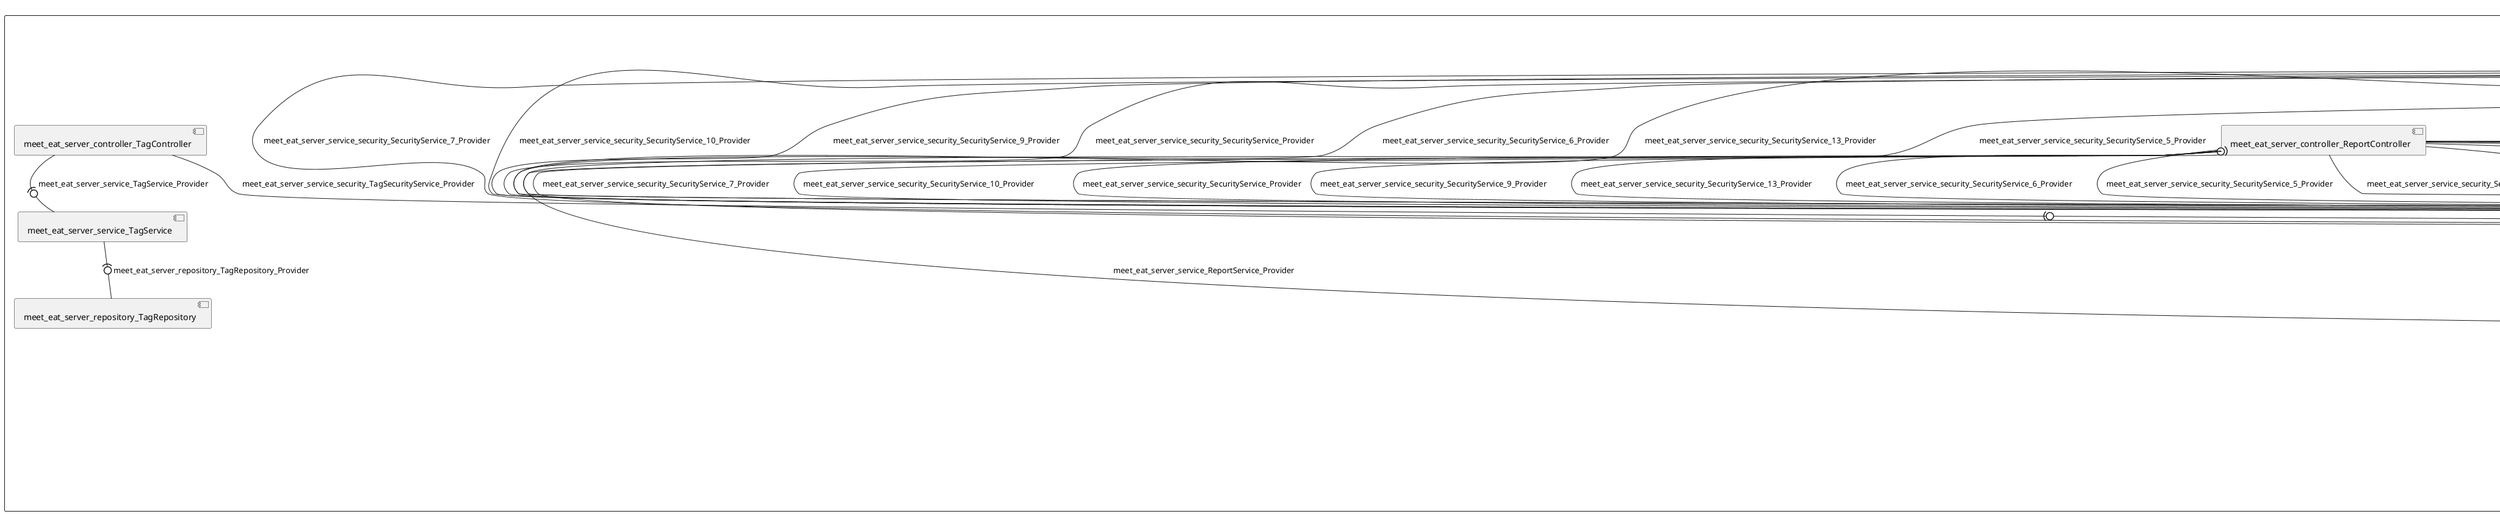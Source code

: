 @startuml
skinparam fixCircleLabelOverlapping true
skinparam componentStyle uml2
rectangle System {
[meet_eat_server_controller_BookmarkController] [[meet-eat-meet-eat-server.repository#_Ov1sCrRDEe-gbKvI1sGXyw]]
[meet_eat_server_controller_OfferController] [[meet-eat-meet-eat-server.repository#_Ov1sCrRDEe-gbKvI1sGXyw]]
[meet_eat_server_controller_ParticipationController] [[meet-eat-meet-eat-server.repository#_Ov1sCrRDEe-gbKvI1sGXyw]]
[meet_eat_server_controller_RatingController] [[meet-eat-meet-eat-server.repository#_Ov1sCrRDEe-gbKvI1sGXyw]]
[meet_eat_server_controller_ReportController] [[meet-eat-meet-eat-server.repository#_Ov1sCrRDEe-gbKvI1sGXyw]]
[meet_eat_server_controller_SubscriptionController] [[meet-eat-meet-eat-server.repository#_Ov1sCrRDEe-gbKvI1sGXyw]]
[meet_eat_server_controller_TagController] [[meet-eat-meet-eat-server.repository#_Ov1sCrRDEe-gbKvI1sGXyw]]
[meet_eat_server_controller_TokenController] [[meet-eat-meet-eat-server.repository#_Ov1sCrRDEe-gbKvI1sGXyw]]
[meet_eat_server_controller_UserController] [[meet-eat-meet-eat-server.repository#_Ov1sCrRDEe-gbKvI1sGXyw]]
[meet_eat_server_repository_BookmarkRepository] [[meet-eat-meet-eat-server.repository#_Ov1sCrRDEe-gbKvI1sGXyw]]
[meet_eat_server_repository_OfferRepository] [[meet-eat-meet-eat-server.repository#_Ov1sCrRDEe-gbKvI1sGXyw]]
[meet_eat_server_repository_ParticipationRepository] [[meet-eat-meet-eat-server.repository#_Ov1sCrRDEe-gbKvI1sGXyw]]
[meet_eat_server_repository_RatingRepository] [[meet-eat-meet-eat-server.repository#_Ov1sCrRDEe-gbKvI1sGXyw]]
[meet_eat_server_repository_ReportRepository] [[meet-eat-meet-eat-server.repository#_Ov1sCrRDEe-gbKvI1sGXyw]]
[meet_eat_server_repository_SubscriptionRepository] [[meet-eat-meet-eat-server.repository#_Ov1sCrRDEe-gbKvI1sGXyw]]
[meet_eat_server_repository_TagRepository] [[meet-eat-meet-eat-server.repository#_Ov1sCrRDEe-gbKvI1sGXyw]]
[meet_eat_server_repository_TokenRepository] [[meet-eat-meet-eat-server.repository#_Ov1sCrRDEe-gbKvI1sGXyw]]
[meet_eat_server_repository_UserRepository] [[meet-eat-meet-eat-server.repository#_Ov1sCrRDEe-gbKvI1sGXyw]]
[meet_eat_server_service_BookmarkService] [[meet-eat-meet-eat-server.repository#_Ov1sCrRDEe-gbKvI1sGXyw]]
[meet_eat_server_service_EmailService] [[meet-eat-meet-eat-server.repository#_Ov1sCrRDEe-gbKvI1sGXyw]]
[meet_eat_server_service_JavaMailSender_Provider] [[meet-eat-meet-eat-server.repository#_Ov1sCrRDEe-gbKvI1sGXyw]]
[meet_eat_server_service_OfferService] [[meet-eat-meet-eat-server.repository#_Ov1sCrRDEe-gbKvI1sGXyw]]
[meet_eat_server_service_ParticipationService] [[meet-eat-meet-eat-server.repository#_Ov1sCrRDEe-gbKvI1sGXyw]]
[meet_eat_server_service_RatingService] [[meet-eat-meet-eat-server.repository#_Ov1sCrRDEe-gbKvI1sGXyw]]
[meet_eat_server_service_ReportService] [[meet-eat-meet-eat-server.repository#_Ov1sCrRDEe-gbKvI1sGXyw]]
[meet_eat_server_service_SubscriptionService] [[meet-eat-meet-eat-server.repository#_Ov1sCrRDEe-gbKvI1sGXyw]]
[meet_eat_server_service_TagService] [[meet-eat-meet-eat-server.repository#_Ov1sCrRDEe-gbKvI1sGXyw]]
[meet_eat_server_service_TokenService] [[meet-eat-meet-eat-server.repository#_Ov1sCrRDEe-gbKvI1sGXyw]]
[meet_eat_server_service_UserService] [[meet-eat-meet-eat-server.repository#_Ov1sCrRDEe-gbKvI1sGXyw]]
[meet_eat_server_service_security_BookmarkSecurityService] [[meet-eat-meet-eat-server.repository#_Ov1sCrRDEe-gbKvI1sGXyw]]
[meet_eat_server_service_security_OfferSecurityService] [[meet-eat-meet-eat-server.repository#_Ov1sCrRDEe-gbKvI1sGXyw]]
[meet_eat_server_service_security_ParticipationSecurityService] [[meet-eat-meet-eat-server.repository#_Ov1sCrRDEe-gbKvI1sGXyw]]
[meet_eat_server_service_security_RatingSecurityService] [[meet-eat-meet-eat-server.repository#_Ov1sCrRDEe-gbKvI1sGXyw]]
[meet_eat_server_service_security_ReportSecurityService] [[meet-eat-meet-eat-server.repository#_Ov1sCrRDEe-gbKvI1sGXyw]]
[meet_eat_server_service_security_SecurityService_11_Provider] [[meet-eat-meet-eat-server.repository#_Ov1sCrRDEe-gbKvI1sGXyw]]
[meet_eat_server_service_security_SecurityService_12_Provider] [[meet-eat-meet-eat-server.repository#_Ov1sCrRDEe-gbKvI1sGXyw]]
[meet_eat_server_service_security_SecurityService_14_Provider] [[meet-eat-meet-eat-server.repository#_Ov1sCrRDEe-gbKvI1sGXyw]]
[meet_eat_server_service_security_SecurityService_4_Provider] [[meet-eat-meet-eat-server.repository#_Ov1sCrRDEe-gbKvI1sGXyw]]
[meet_eat_server_service_security_SecurityService_5_Provider] [[meet-eat-meet-eat-server.repository#_Ov1sCrRDEe-gbKvI1sGXyw]]
[meet_eat_server_service_security_SubscriptionSecurityService] [[meet-eat-meet-eat-server.repository#_Ov1sCrRDEe-gbKvI1sGXyw]]
[meet_eat_server_service_security_TagSecurityService] [[meet-eat-meet-eat-server.repository#_Ov1sCrRDEe-gbKvI1sGXyw]]
[meet_eat_server_service_security_TokenSecurityService] [[meet-eat-meet-eat-server.repository#_Ov1sCrRDEe-gbKvI1sGXyw]]
[meet_eat_server_service_security_UserSecurityService] [[meet-eat-meet-eat-server.repository#_Ov1sCrRDEe-gbKvI1sGXyw]]
[meet_eat_server_service_BookmarkService] -(0- [meet_eat_server_repository_BookmarkRepository] : meet_eat_server_repository_BookmarkRepository_Provider
[meet_eat_server_service_OfferService] -(0- [meet_eat_server_repository_OfferRepository] : meet_eat_server_repository_OfferRepository_Provider
[meet_eat_server_service_ParticipationService] -(0- [meet_eat_server_repository_ParticipationRepository] : meet_eat_server_repository_ParticipationRepository_Provider
[meet_eat_server_service_RatingService] -(0- [meet_eat_server_repository_RatingRepository] : meet_eat_server_repository_RatingRepository_Provider
[meet_eat_server_service_ReportService] -(0- [meet_eat_server_repository_ReportRepository] : meet_eat_server_repository_ReportRepository_Provider
[meet_eat_server_service_SubscriptionService] -(0- [meet_eat_server_repository_SubscriptionRepository] : meet_eat_server_repository_SubscriptionRepository_Provider
[meet_eat_server_service_TagService] -(0- [meet_eat_server_repository_TagRepository] : meet_eat_server_repository_TagRepository_Provider
[meet_eat_server_service_TokenService] -(0- [meet_eat_server_repository_TokenRepository] : meet_eat_server_repository_TokenRepository_Provider
[meet_eat_server_service_UserService] -(0- [meet_eat_server_repository_UserRepository] : meet_eat_server_repository_UserRepository_Provider
[meet_eat_server_controller_BookmarkController] -(0- [meet_eat_server_service_BookmarkService] : meet_eat_server_service_BookmarkService_Provider
[meet_eat_server_service_OfferService] -(0- [meet_eat_server_service_BookmarkService] : meet_eat_server_service_BookmarkService_Provider
[meet_eat_server_service_UserService] -(0- [meet_eat_server_service_BookmarkService] : meet_eat_server_service_BookmarkService_Provider
[meet_eat_server_service_UserService] -(0- [meet_eat_server_service_EmailService] : meet_eat_server_service_EmailService_Provider
[meet_eat_server_service_EmailService] -(0- [meet_eat_server_service_JavaMailSender_Provider] : meet_eat_server_service_JavaMailSender_Provider
[meet_eat_server_controller_OfferController] -(0- [meet_eat_server_service_OfferService] : meet_eat_server_service_OfferService_Provider
[meet_eat_server_service_UserService] -(0- [meet_eat_server_service_OfferService] : meet_eat_server_service_OfferService_Provider
[meet_eat_server_service_ParticipationService] -(0- [meet_eat_server_service_OfferService] : meet_eat_server_service_OfferService_Provider
[meet_eat_server_service_UserService] -(0- [meet_eat_server_service_ParticipationService] : meet_eat_server_service_ParticipationService_Provider
[meet_eat_server_controller_ParticipationController] -(0- [meet_eat_server_service_ParticipationService] : meet_eat_server_service_ParticipationService_Provider
[meet_eat_server_service_OfferService] -(0- [meet_eat_server_service_ParticipationService] : meet_eat_server_service_ParticipationService_Provider
[meet_eat_server_service_OfferService] -(0- [meet_eat_server_service_RatingService] : meet_eat_server_service_RatingService_Provider
[meet_eat_server_service_UserService] -(0- [meet_eat_server_service_RatingService] : meet_eat_server_service_RatingService_Provider
[meet_eat_server_controller_RatingController] -(0- [meet_eat_server_service_RatingService] : meet_eat_server_service_RatingService_Provider
[meet_eat_server_controller_ReportController] -(0- [meet_eat_server_service_ReportService] : meet_eat_server_service_ReportService_Provider
[meet_eat_server_service_UserService] -(0- [meet_eat_server_service_ReportService] : meet_eat_server_service_ReportService_Provider
[meet_eat_server_service_OfferService] -(0- [meet_eat_server_service_ReportService] : meet_eat_server_service_ReportService_Provider
[meet_eat_server_service_OfferService] -(0- [meet_eat_server_service_SubscriptionService] : meet_eat_server_service_SubscriptionService_Provider
[meet_eat_server_controller_SubscriptionController] -(0- [meet_eat_server_service_SubscriptionService] : meet_eat_server_service_SubscriptionService_Provider
[meet_eat_server_service_UserService] -(0- [meet_eat_server_service_SubscriptionService] : meet_eat_server_service_SubscriptionService_Provider
[meet_eat_server_controller_TagController] -(0- [meet_eat_server_service_TagService] : meet_eat_server_service_TagService_Provider
[meet_eat_server_service_security_TagSecurityService] -(0- [meet_eat_server_service_TokenService] : meet_eat_server_service_TokenService_Provider
[meet_eat_server_service_security_RatingSecurityService] -(0- [meet_eat_server_service_TokenService] : meet_eat_server_service_TokenService_Provider
[meet_eat_server_service_security_TokenSecurityService] -(0- [meet_eat_server_service_TokenService] : meet_eat_server_service_TokenService_Provider
[meet_eat_server_service_security_UserSecurityService] -(0- [meet_eat_server_service_TokenService] : meet_eat_server_service_TokenService_Provider
[meet_eat_server_service_UserService] -(0- [meet_eat_server_service_TokenService] : meet_eat_server_service_TokenService_Provider
[meet_eat_server_controller_TokenController] -(0- [meet_eat_server_service_TokenService] : meet_eat_server_service_TokenService_Provider
[meet_eat_server_service_security_BookmarkSecurityService] -(0- [meet_eat_server_service_TokenService] : meet_eat_server_service_TokenService_Provider
[meet_eat_server_service_security_SubscriptionSecurityService] -(0- [meet_eat_server_service_TokenService] : meet_eat_server_service_TokenService_Provider
[meet_eat_server_service_security_OfferSecurityService] -(0- [meet_eat_server_service_TokenService] : meet_eat_server_service_TokenService_Provider
[meet_eat_server_service_security_ReportSecurityService] -(0- [meet_eat_server_service_TokenService] : meet_eat_server_service_TokenService_Provider
[meet_eat_server_service_security_ParticipationSecurityService] -(0- [meet_eat_server_service_TokenService] : meet_eat_server_service_TokenService_Provider
[meet_eat_server_controller_UserController] -(0- [meet_eat_server_service_UserService] : meet_eat_server_service_UserService_Provider
[meet_eat_server_service_OfferService] -(0- [meet_eat_server_service_UserService] : meet_eat_server_service_UserService_Provider
[meet_eat_server_service_BookmarkService] -(0- [meet_eat_server_service_UserService] : meet_eat_server_service_UserService_Provider
[meet_eat_server_service_SubscriptionService] -(0- [meet_eat_server_service_UserService] : meet_eat_server_service_UserService_Provider
[meet_eat_server_service_RatingService] -(0- [meet_eat_server_service_UserService] : meet_eat_server_service_UserService_Provider
[meet_eat_server_service_TokenService] -(0- [meet_eat_server_service_UserService] : meet_eat_server_service_UserService_Provider
[meet_eat_server_controller_OfferController] -(0- [meet_eat_server_service_security_OfferSecurityService] : meet_eat_server_service_security_OfferSecurityService_Provider
[meet_eat_server_controller_ReportController] -(0- [meet_eat_server_service_security_SubscriptionSecurityService] : meet_eat_server_service_security_SecurityService_10_Provider
[meet_eat_server_controller_SubscriptionController] -(0- [meet_eat_server_service_security_SubscriptionSecurityService] : meet_eat_server_service_security_SecurityService_10_Provider
[meet_eat_server_controller_ParticipationController] -(0- [meet_eat_server_service_security_SubscriptionSecurityService] : meet_eat_server_service_security_SecurityService_10_Provider
[meet_eat_server_controller_RatingController] -(0- [meet_eat_server_service_security_SubscriptionSecurityService] : meet_eat_server_service_security_SecurityService_10_Provider
[meet_eat_server_controller_BookmarkController] -(0- [meet_eat_server_service_security_SubscriptionSecurityService] : meet_eat_server_service_security_SecurityService_10_Provider
[meet_eat_server_controller_ParticipationController] -(0- [meet_eat_server_service_security_SecurityService_11_Provider] : meet_eat_server_service_security_SecurityService_11_Provider
[meet_eat_server_controller_ReportController] -(0- [meet_eat_server_service_security_SecurityService_11_Provider] : meet_eat_server_service_security_SecurityService_11_Provider
[meet_eat_server_controller_SubscriptionController] -(0- [meet_eat_server_service_security_SecurityService_11_Provider] : meet_eat_server_service_security_SecurityService_11_Provider
[meet_eat_server_controller_BookmarkController] -(0- [meet_eat_server_service_security_SecurityService_11_Provider] : meet_eat_server_service_security_SecurityService_11_Provider
[meet_eat_server_controller_RatingController] -(0- [meet_eat_server_service_security_SecurityService_11_Provider] : meet_eat_server_service_security_SecurityService_11_Provider
[meet_eat_server_controller_ParticipationController] -(0- [meet_eat_server_service_security_SecurityService_12_Provider] : meet_eat_server_service_security_SecurityService_12_Provider
[meet_eat_server_controller_SubscriptionController] -(0- [meet_eat_server_service_security_SecurityService_12_Provider] : meet_eat_server_service_security_SecurityService_12_Provider
[meet_eat_server_controller_BookmarkController] -(0- [meet_eat_server_service_security_SecurityService_12_Provider] : meet_eat_server_service_security_SecurityService_12_Provider
[meet_eat_server_controller_RatingController] -(0- [meet_eat_server_service_security_SecurityService_12_Provider] : meet_eat_server_service_security_SecurityService_12_Provider
[meet_eat_server_controller_ReportController] -(0- [meet_eat_server_service_security_SecurityService_12_Provider] : meet_eat_server_service_security_SecurityService_12_Provider
[meet_eat_server_controller_BookmarkController] -(0- [meet_eat_server_service_security_BookmarkSecurityService] : meet_eat_server_service_security_SecurityService_13_Provider
[meet_eat_server_controller_ParticipationController] -(0- [meet_eat_server_service_security_BookmarkSecurityService] : meet_eat_server_service_security_SecurityService_13_Provider
[meet_eat_server_controller_SubscriptionController] -(0- [meet_eat_server_service_security_BookmarkSecurityService] : meet_eat_server_service_security_SecurityService_13_Provider
[meet_eat_server_controller_RatingController] -(0- [meet_eat_server_service_security_BookmarkSecurityService] : meet_eat_server_service_security_SecurityService_13_Provider
[meet_eat_server_controller_ReportController] -(0- [meet_eat_server_service_security_BookmarkSecurityService] : meet_eat_server_service_security_SecurityService_13_Provider
[meet_eat_server_controller_ReportController] -(0- [meet_eat_server_service_security_SecurityService_14_Provider] : meet_eat_server_service_security_SecurityService_14_Provider
[meet_eat_server_controller_BookmarkController] -(0- [meet_eat_server_service_security_SecurityService_14_Provider] : meet_eat_server_service_security_SecurityService_14_Provider
[meet_eat_server_controller_RatingController] -(0- [meet_eat_server_service_security_SecurityService_14_Provider] : meet_eat_server_service_security_SecurityService_14_Provider
[meet_eat_server_controller_SubscriptionController] -(0- [meet_eat_server_service_security_SecurityService_14_Provider] : meet_eat_server_service_security_SecurityService_14_Provider
[meet_eat_server_controller_ParticipationController] -(0- [meet_eat_server_service_security_SecurityService_14_Provider] : meet_eat_server_service_security_SecurityService_14_Provider
[meet_eat_server_controller_ReportController] -(0- [meet_eat_server_service_security_TokenSecurityService] : meet_eat_server_service_security_SecurityService_2_Provider
[meet_eat_server_controller_RatingController] -(0- [meet_eat_server_service_security_TokenSecurityService] : meet_eat_server_service_security_SecurityService_2_Provider
[meet_eat_server_controller_SubscriptionController] -(0- [meet_eat_server_service_security_TokenSecurityService] : meet_eat_server_service_security_SecurityService_2_Provider
[meet_eat_server_controller_BookmarkController] -(0- [meet_eat_server_service_security_TokenSecurityService] : meet_eat_server_service_security_SecurityService_2_Provider
[meet_eat_server_controller_ParticipationController] -(0- [meet_eat_server_service_security_TokenSecurityService] : meet_eat_server_service_security_SecurityService_2_Provider
[meet_eat_server_controller_ParticipationController] -(0- [meet_eat_server_service_security_ParticipationSecurityService] : meet_eat_server_service_security_SecurityService_3_Provider
[meet_eat_server_controller_BookmarkController] -(0- [meet_eat_server_service_security_ParticipationSecurityService] : meet_eat_server_service_security_SecurityService_3_Provider
[meet_eat_server_controller_SubscriptionController] -(0- [meet_eat_server_service_security_ParticipationSecurityService] : meet_eat_server_service_security_SecurityService_3_Provider
[meet_eat_server_controller_RatingController] -(0- [meet_eat_server_service_security_ParticipationSecurityService] : meet_eat_server_service_security_SecurityService_3_Provider
[meet_eat_server_controller_ReportController] -(0- [meet_eat_server_service_security_ParticipationSecurityService] : meet_eat_server_service_security_SecurityService_3_Provider
[meet_eat_server_controller_RatingController] -(0- [meet_eat_server_service_security_SecurityService_4_Provider] : meet_eat_server_service_security_SecurityService_4_Provider
[meet_eat_server_controller_ParticipationController] -(0- [meet_eat_server_service_security_SecurityService_4_Provider] : meet_eat_server_service_security_SecurityService_4_Provider
[meet_eat_server_controller_ReportController] -(0- [meet_eat_server_service_security_SecurityService_4_Provider] : meet_eat_server_service_security_SecurityService_4_Provider
[meet_eat_server_controller_SubscriptionController] -(0- [meet_eat_server_service_security_SecurityService_4_Provider] : meet_eat_server_service_security_SecurityService_4_Provider
[meet_eat_server_controller_BookmarkController] -(0- [meet_eat_server_service_security_SecurityService_4_Provider] : meet_eat_server_service_security_SecurityService_4_Provider
[meet_eat_server_controller_ReportController] -(0- [meet_eat_server_service_security_SecurityService_5_Provider] : meet_eat_server_service_security_SecurityService_5_Provider
[meet_eat_server_controller_BookmarkController] -(0- [meet_eat_server_service_security_SecurityService_5_Provider] : meet_eat_server_service_security_SecurityService_5_Provider
[meet_eat_server_controller_RatingController] -(0- [meet_eat_server_service_security_SecurityService_5_Provider] : meet_eat_server_service_security_SecurityService_5_Provider
[meet_eat_server_controller_SubscriptionController] -(0- [meet_eat_server_service_security_SecurityService_5_Provider] : meet_eat_server_service_security_SecurityService_5_Provider
[meet_eat_server_controller_ParticipationController] -(0- [meet_eat_server_service_security_SecurityService_5_Provider] : meet_eat_server_service_security_SecurityService_5_Provider
[meet_eat_server_controller_BookmarkController] -(0- [meet_eat_server_service_security_ReportSecurityService] : meet_eat_server_service_security_SecurityService_6_Provider
[meet_eat_server_controller_SubscriptionController] -(0- [meet_eat_server_service_security_ReportSecurityService] : meet_eat_server_service_security_SecurityService_6_Provider
[meet_eat_server_controller_ParticipationController] -(0- [meet_eat_server_service_security_ReportSecurityService] : meet_eat_server_service_security_SecurityService_6_Provider
[meet_eat_server_controller_RatingController] -(0- [meet_eat_server_service_security_ReportSecurityService] : meet_eat_server_service_security_SecurityService_6_Provider
[meet_eat_server_controller_ReportController] -(0- [meet_eat_server_service_security_ReportSecurityService] : meet_eat_server_service_security_SecurityService_6_Provider
[meet_eat_server_controller_ReportController] -(0- [meet_eat_server_service_security_TagSecurityService] : meet_eat_server_service_security_SecurityService_7_Provider
[meet_eat_server_controller_SubscriptionController] -(0- [meet_eat_server_service_security_TagSecurityService] : meet_eat_server_service_security_SecurityService_7_Provider
[meet_eat_server_controller_ParticipationController] -(0- [meet_eat_server_service_security_TagSecurityService] : meet_eat_server_service_security_SecurityService_7_Provider
[meet_eat_server_controller_RatingController] -(0- [meet_eat_server_service_security_TagSecurityService] : meet_eat_server_service_security_SecurityService_7_Provider
[meet_eat_server_controller_BookmarkController] -(0- [meet_eat_server_service_security_TagSecurityService] : meet_eat_server_service_security_SecurityService_7_Provider
[meet_eat_server_controller_ReportController] -(0- [meet_eat_server_service_security_UserSecurityService] : meet_eat_server_service_security_SecurityService_8_Provider
[meet_eat_server_controller_SubscriptionController] -(0- [meet_eat_server_service_security_UserSecurityService] : meet_eat_server_service_security_SecurityService_8_Provider
[meet_eat_server_controller_BookmarkController] -(0- [meet_eat_server_service_security_UserSecurityService] : meet_eat_server_service_security_SecurityService_8_Provider
[meet_eat_server_controller_RatingController] -(0- [meet_eat_server_service_security_UserSecurityService] : meet_eat_server_service_security_SecurityService_8_Provider
[meet_eat_server_controller_ParticipationController] -(0- [meet_eat_server_service_security_UserSecurityService] : meet_eat_server_service_security_SecurityService_8_Provider
[meet_eat_server_controller_SubscriptionController] -(0- [meet_eat_server_service_security_RatingSecurityService] : meet_eat_server_service_security_SecurityService_9_Provider
[meet_eat_server_controller_BookmarkController] -(0- [meet_eat_server_service_security_RatingSecurityService] : meet_eat_server_service_security_SecurityService_9_Provider
[meet_eat_server_controller_ParticipationController] -(0- [meet_eat_server_service_security_RatingSecurityService] : meet_eat_server_service_security_SecurityService_9_Provider
[meet_eat_server_controller_RatingController] -(0- [meet_eat_server_service_security_RatingSecurityService] : meet_eat_server_service_security_SecurityService_9_Provider
[meet_eat_server_controller_ReportController] -(0- [meet_eat_server_service_security_RatingSecurityService] : meet_eat_server_service_security_SecurityService_9_Provider
[meet_eat_server_controller_SubscriptionController] -(0- [meet_eat_server_service_security_OfferSecurityService] : meet_eat_server_service_security_SecurityService_Provider
[meet_eat_server_controller_BookmarkController] -(0- [meet_eat_server_service_security_OfferSecurityService] : meet_eat_server_service_security_SecurityService_Provider
[meet_eat_server_controller_ReportController] -(0- [meet_eat_server_service_security_OfferSecurityService] : meet_eat_server_service_security_SecurityService_Provider
[meet_eat_server_controller_BookmarkController] -(0- [meet_eat_server_service_security_RatingSecurityService] : meet_eat_server_service_security_SecurityService_Provider
[meet_eat_server_controller_RatingController] -(0- [meet_eat_server_service_security_RatingSecurityService] : meet_eat_server_service_security_SecurityService_Provider
[meet_eat_server_controller_RatingController] -(0- [meet_eat_server_service_security_OfferSecurityService] : meet_eat_server_service_security_SecurityService_Provider
[meet_eat_server_controller_ParticipationController] -(0- [meet_eat_server_service_security_RatingSecurityService] : meet_eat_server_service_security_SecurityService_Provider
[meet_eat_server_controller_SubscriptionController] -(0- [meet_eat_server_service_security_RatingSecurityService] : meet_eat_server_service_security_SecurityService_Provider
[meet_eat_server_controller_ParticipationController] -(0- [meet_eat_server_service_security_OfferSecurityService] : meet_eat_server_service_security_SecurityService_Provider
[meet_eat_server_controller_ReportController] -(0- [meet_eat_server_service_security_RatingSecurityService] : meet_eat_server_service_security_SecurityService_Provider
[meet_eat_server_controller_TagController] -(0- [meet_eat_server_service_security_TagSecurityService] : meet_eat_server_service_security_TagSecurityService_Provider
[meet_eat_server_controller_TokenController] -(0- [meet_eat_server_service_security_TokenSecurityService] : meet_eat_server_service_security_TokenSecurityService_Provider
[meet_eat_server_controller_UserController] -(0- [meet_eat_server_service_security_UserSecurityService] : meet_eat_server_service_security_UserSecurityService_Provider
}

@enduml
